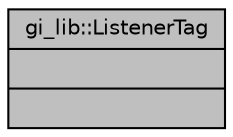 digraph "gi_lib::ListenerTag"
{
  edge [fontname="Helvetica",fontsize="10",labelfontname="Helvetica",labelfontsize="10"];
  node [fontname="Helvetica",fontsize="10",shape=record];
  Node1 [label="{gi_lib::ListenerTag\n||}",height=0.2,width=0.4,color="black", fillcolor="grey75", style="filled", fontcolor="black"];
}
